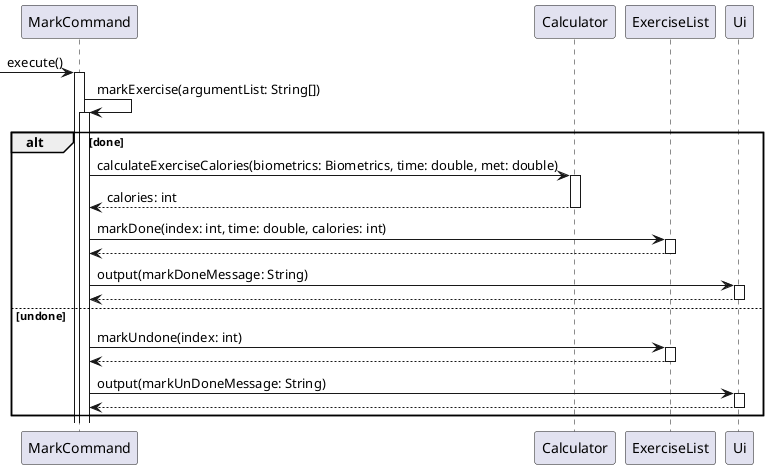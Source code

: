 @startuml
'https://plantuml.com/sequence-diagram

-> MarkCommand++:execute()
MarkCommand -> MarkCommand++:markExercise(argumentList: String[])
alt done
MarkCommand -> Calculator++:calculateExerciseCalories(biometrics: Biometrics, time: double, met: double)
return calories: int
MarkCommand -> ExerciseList++:markDone(index: int, time: double, calories: int)
return
MarkCommand -> Ui++:output(markDoneMessage: String)
return
else undone
MarkCommand -> ExerciseList++:markUndone(index: int)
return
MarkCommand -> Ui++:output(markUnDoneMessage: String)
return
end

@enduml